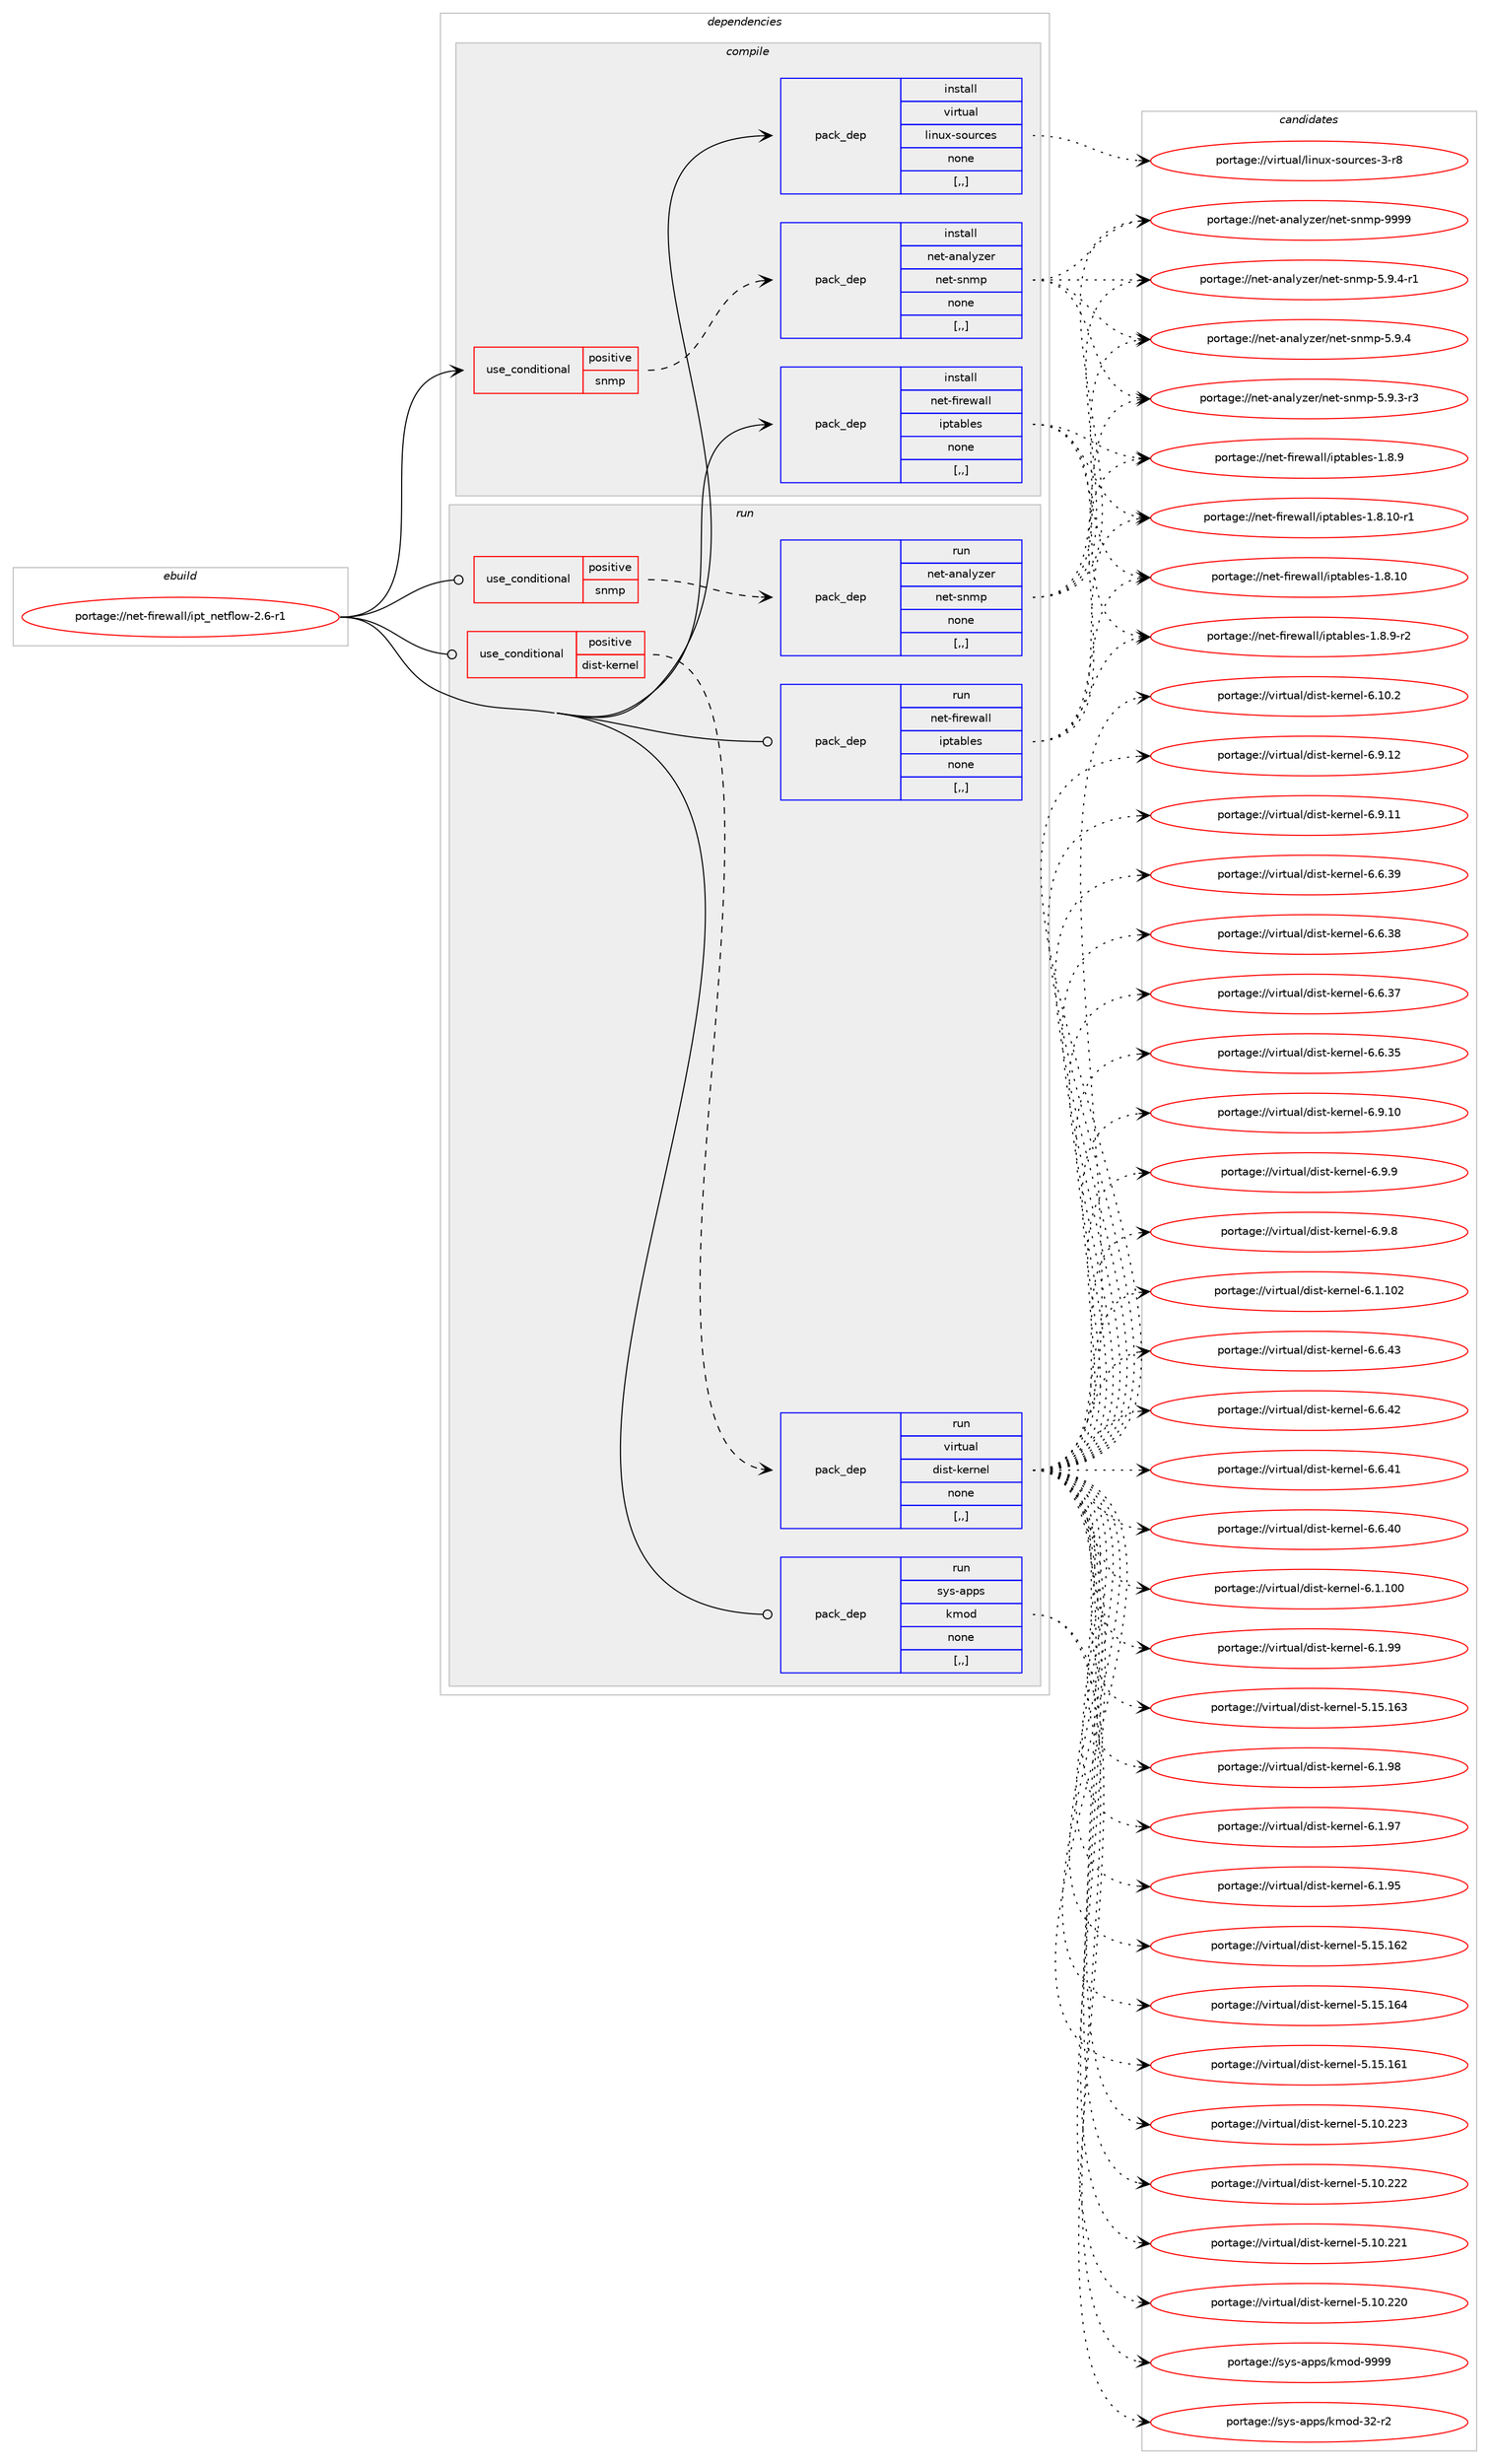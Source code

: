 digraph prolog {

# *************
# Graph options
# *************

newrank=true;
concentrate=true;
compound=true;
graph [rankdir=LR,fontname=Helvetica,fontsize=10,ranksep=1.5];#, ranksep=2.5, nodesep=0.2];
edge  [arrowhead=vee];
node  [fontname=Helvetica,fontsize=10];

# **********
# The ebuild
# **********

subgraph cluster_leftcol {
color=gray;
label=<<i>ebuild</i>>;
id [label="portage://net-firewall/ipt_netflow-2.6-r1", color=red, width=4, href="../net-firewall/ipt_netflow-2.6-r1.svg"];
}

# ****************
# The dependencies
# ****************

subgraph cluster_midcol {
color=gray;
label=<<i>dependencies</i>>;
subgraph cluster_compile {
fillcolor="#eeeeee";
style=filled;
label=<<i>compile</i>>;
subgraph cond89993 {
dependency346770 [label=<<TABLE BORDER="0" CELLBORDER="1" CELLSPACING="0" CELLPADDING="4"><TR><TD ROWSPAN="3" CELLPADDING="10">use_conditional</TD></TR><TR><TD>positive</TD></TR><TR><TD>snmp</TD></TR></TABLE>>, shape=none, color=red];
subgraph pack254184 {
dependency346771 [label=<<TABLE BORDER="0" CELLBORDER="1" CELLSPACING="0" CELLPADDING="4" WIDTH="220"><TR><TD ROWSPAN="6" CELLPADDING="30">pack_dep</TD></TR><TR><TD WIDTH="110">install</TD></TR><TR><TD>net-analyzer</TD></TR><TR><TD>net-snmp</TD></TR><TR><TD>none</TD></TR><TR><TD>[,,]</TD></TR></TABLE>>, shape=none, color=blue];
}
dependency346770:e -> dependency346771:w [weight=20,style="dashed",arrowhead="vee"];
}
id:e -> dependency346770:w [weight=20,style="solid",arrowhead="vee"];
subgraph pack254185 {
dependency346772 [label=<<TABLE BORDER="0" CELLBORDER="1" CELLSPACING="0" CELLPADDING="4" WIDTH="220"><TR><TD ROWSPAN="6" CELLPADDING="30">pack_dep</TD></TR><TR><TD WIDTH="110">install</TD></TR><TR><TD>net-firewall</TD></TR><TR><TD>iptables</TD></TR><TR><TD>none</TD></TR><TR><TD>[,,]</TD></TR></TABLE>>, shape=none, color=blue];
}
id:e -> dependency346772:w [weight=20,style="solid",arrowhead="vee"];
subgraph pack254186 {
dependency346773 [label=<<TABLE BORDER="0" CELLBORDER="1" CELLSPACING="0" CELLPADDING="4" WIDTH="220"><TR><TD ROWSPAN="6" CELLPADDING="30">pack_dep</TD></TR><TR><TD WIDTH="110">install</TD></TR><TR><TD>virtual</TD></TR><TR><TD>linux-sources</TD></TR><TR><TD>none</TD></TR><TR><TD>[,,]</TD></TR></TABLE>>, shape=none, color=blue];
}
id:e -> dependency346773:w [weight=20,style="solid",arrowhead="vee"];
}
subgraph cluster_compileandrun {
fillcolor="#eeeeee";
style=filled;
label=<<i>compile and run</i>>;
}
subgraph cluster_run {
fillcolor="#eeeeee";
style=filled;
label=<<i>run</i>>;
subgraph cond89994 {
dependency346774 [label=<<TABLE BORDER="0" CELLBORDER="1" CELLSPACING="0" CELLPADDING="4"><TR><TD ROWSPAN="3" CELLPADDING="10">use_conditional</TD></TR><TR><TD>positive</TD></TR><TR><TD>dist-kernel</TD></TR></TABLE>>, shape=none, color=red];
subgraph pack254187 {
dependency346775 [label=<<TABLE BORDER="0" CELLBORDER="1" CELLSPACING="0" CELLPADDING="4" WIDTH="220"><TR><TD ROWSPAN="6" CELLPADDING="30">pack_dep</TD></TR><TR><TD WIDTH="110">run</TD></TR><TR><TD>virtual</TD></TR><TR><TD>dist-kernel</TD></TR><TR><TD>none</TD></TR><TR><TD>[,,]</TD></TR></TABLE>>, shape=none, color=blue];
}
dependency346774:e -> dependency346775:w [weight=20,style="dashed",arrowhead="vee"];
}
id:e -> dependency346774:w [weight=20,style="solid",arrowhead="odot"];
subgraph cond89995 {
dependency346776 [label=<<TABLE BORDER="0" CELLBORDER="1" CELLSPACING="0" CELLPADDING="4"><TR><TD ROWSPAN="3" CELLPADDING="10">use_conditional</TD></TR><TR><TD>positive</TD></TR><TR><TD>snmp</TD></TR></TABLE>>, shape=none, color=red];
subgraph pack254188 {
dependency346777 [label=<<TABLE BORDER="0" CELLBORDER="1" CELLSPACING="0" CELLPADDING="4" WIDTH="220"><TR><TD ROWSPAN="6" CELLPADDING="30">pack_dep</TD></TR><TR><TD WIDTH="110">run</TD></TR><TR><TD>net-analyzer</TD></TR><TR><TD>net-snmp</TD></TR><TR><TD>none</TD></TR><TR><TD>[,,]</TD></TR></TABLE>>, shape=none, color=blue];
}
dependency346776:e -> dependency346777:w [weight=20,style="dashed",arrowhead="vee"];
}
id:e -> dependency346776:w [weight=20,style="solid",arrowhead="odot"];
subgraph pack254189 {
dependency346778 [label=<<TABLE BORDER="0" CELLBORDER="1" CELLSPACING="0" CELLPADDING="4" WIDTH="220"><TR><TD ROWSPAN="6" CELLPADDING="30">pack_dep</TD></TR><TR><TD WIDTH="110">run</TD></TR><TR><TD>net-firewall</TD></TR><TR><TD>iptables</TD></TR><TR><TD>none</TD></TR><TR><TD>[,,]</TD></TR></TABLE>>, shape=none, color=blue];
}
id:e -> dependency346778:w [weight=20,style="solid",arrowhead="odot"];
subgraph pack254190 {
dependency346779 [label=<<TABLE BORDER="0" CELLBORDER="1" CELLSPACING="0" CELLPADDING="4" WIDTH="220"><TR><TD ROWSPAN="6" CELLPADDING="30">pack_dep</TD></TR><TR><TD WIDTH="110">run</TD></TR><TR><TD>sys-apps</TD></TR><TR><TD>kmod</TD></TR><TR><TD>none</TD></TR><TR><TD>[,,]</TD></TR></TABLE>>, shape=none, color=blue];
}
id:e -> dependency346779:w [weight=20,style="solid",arrowhead="odot"];
}
}

# **************
# The candidates
# **************

subgraph cluster_choices {
rank=same;
color=gray;
label=<<i>candidates</i>>;

subgraph choice254184 {
color=black;
nodesep=1;
choice11010111645971109710812112210111447110101116451151101091124557575757 [label="portage://net-analyzer/net-snmp-9999", color=red, width=4,href="../net-analyzer/net-snmp-9999.svg"];
choice11010111645971109710812112210111447110101116451151101091124553465746524511449 [label="portage://net-analyzer/net-snmp-5.9.4-r1", color=red, width=4,href="../net-analyzer/net-snmp-5.9.4-r1.svg"];
choice1101011164597110971081211221011144711010111645115110109112455346574652 [label="portage://net-analyzer/net-snmp-5.9.4", color=red, width=4,href="../net-analyzer/net-snmp-5.9.4.svg"];
choice11010111645971109710812112210111447110101116451151101091124553465746514511451 [label="portage://net-analyzer/net-snmp-5.9.3-r3", color=red, width=4,href="../net-analyzer/net-snmp-5.9.3-r3.svg"];
dependency346771:e -> choice11010111645971109710812112210111447110101116451151101091124557575757:w [style=dotted,weight="100"];
dependency346771:e -> choice11010111645971109710812112210111447110101116451151101091124553465746524511449:w [style=dotted,weight="100"];
dependency346771:e -> choice1101011164597110971081211221011144711010111645115110109112455346574652:w [style=dotted,weight="100"];
dependency346771:e -> choice11010111645971109710812112210111447110101116451151101091124553465746514511451:w [style=dotted,weight="100"];
}
subgraph choice254185 {
color=black;
nodesep=1;
choice1101011164510210511410111997108108471051121169798108101115454946564649484511449 [label="portage://net-firewall/iptables-1.8.10-r1", color=red, width=4,href="../net-firewall/iptables-1.8.10-r1.svg"];
choice110101116451021051141011199710810847105112116979810810111545494656464948 [label="portage://net-firewall/iptables-1.8.10", color=red, width=4,href="../net-firewall/iptables-1.8.10.svg"];
choice11010111645102105114101119971081084710511211697981081011154549465646574511450 [label="portage://net-firewall/iptables-1.8.9-r2", color=red, width=4,href="../net-firewall/iptables-1.8.9-r2.svg"];
choice1101011164510210511410111997108108471051121169798108101115454946564657 [label="portage://net-firewall/iptables-1.8.9", color=red, width=4,href="../net-firewall/iptables-1.8.9.svg"];
dependency346772:e -> choice1101011164510210511410111997108108471051121169798108101115454946564649484511449:w [style=dotted,weight="100"];
dependency346772:e -> choice110101116451021051141011199710810847105112116979810810111545494656464948:w [style=dotted,weight="100"];
dependency346772:e -> choice11010111645102105114101119971081084710511211697981081011154549465646574511450:w [style=dotted,weight="100"];
dependency346772:e -> choice1101011164510210511410111997108108471051121169798108101115454946564657:w [style=dotted,weight="100"];
}
subgraph choice254186 {
color=black;
nodesep=1;
choice1181051141161179710847108105110117120451151111171149910111545514511456 [label="portage://virtual/linux-sources-3-r8", color=red, width=4,href="../virtual/linux-sources-3-r8.svg"];
dependency346773:e -> choice1181051141161179710847108105110117120451151111171149910111545514511456:w [style=dotted,weight="100"];
}
subgraph choice254187 {
color=black;
nodesep=1;
choice11810511411611797108471001051151164510710111411010110845544649484650 [label="portage://virtual/dist-kernel-6.10.2", color=red, width=4,href="../virtual/dist-kernel-6.10.2.svg"];
choice11810511411611797108471001051151164510710111411010110845544657464950 [label="portage://virtual/dist-kernel-6.9.12", color=red, width=4,href="../virtual/dist-kernel-6.9.12.svg"];
choice11810511411611797108471001051151164510710111411010110845544657464949 [label="portage://virtual/dist-kernel-6.9.11", color=red, width=4,href="../virtual/dist-kernel-6.9.11.svg"];
choice11810511411611797108471001051151164510710111411010110845544657464948 [label="portage://virtual/dist-kernel-6.9.10", color=red, width=4,href="../virtual/dist-kernel-6.9.10.svg"];
choice118105114116117971084710010511511645107101114110101108455446574657 [label="portage://virtual/dist-kernel-6.9.9", color=red, width=4,href="../virtual/dist-kernel-6.9.9.svg"];
choice118105114116117971084710010511511645107101114110101108455446574656 [label="portage://virtual/dist-kernel-6.9.8", color=red, width=4,href="../virtual/dist-kernel-6.9.8.svg"];
choice11810511411611797108471001051151164510710111411010110845544654465251 [label="portage://virtual/dist-kernel-6.6.43", color=red, width=4,href="../virtual/dist-kernel-6.6.43.svg"];
choice11810511411611797108471001051151164510710111411010110845544654465250 [label="portage://virtual/dist-kernel-6.6.42", color=red, width=4,href="../virtual/dist-kernel-6.6.42.svg"];
choice11810511411611797108471001051151164510710111411010110845544654465249 [label="portage://virtual/dist-kernel-6.6.41", color=red, width=4,href="../virtual/dist-kernel-6.6.41.svg"];
choice11810511411611797108471001051151164510710111411010110845544654465248 [label="portage://virtual/dist-kernel-6.6.40", color=red, width=4,href="../virtual/dist-kernel-6.6.40.svg"];
choice11810511411611797108471001051151164510710111411010110845544654465157 [label="portage://virtual/dist-kernel-6.6.39", color=red, width=4,href="../virtual/dist-kernel-6.6.39.svg"];
choice11810511411611797108471001051151164510710111411010110845544654465156 [label="portage://virtual/dist-kernel-6.6.38", color=red, width=4,href="../virtual/dist-kernel-6.6.38.svg"];
choice11810511411611797108471001051151164510710111411010110845544654465155 [label="portage://virtual/dist-kernel-6.6.37", color=red, width=4,href="../virtual/dist-kernel-6.6.37.svg"];
choice11810511411611797108471001051151164510710111411010110845544654465153 [label="portage://virtual/dist-kernel-6.6.35", color=red, width=4,href="../virtual/dist-kernel-6.6.35.svg"];
choice1181051141161179710847100105115116451071011141101011084554464946494850 [label="portage://virtual/dist-kernel-6.1.102", color=red, width=4,href="../virtual/dist-kernel-6.1.102.svg"];
choice1181051141161179710847100105115116451071011141101011084554464946494848 [label="portage://virtual/dist-kernel-6.1.100", color=red, width=4,href="../virtual/dist-kernel-6.1.100.svg"];
choice11810511411611797108471001051151164510710111411010110845544649465757 [label="portage://virtual/dist-kernel-6.1.99", color=red, width=4,href="../virtual/dist-kernel-6.1.99.svg"];
choice11810511411611797108471001051151164510710111411010110845544649465756 [label="portage://virtual/dist-kernel-6.1.98", color=red, width=4,href="../virtual/dist-kernel-6.1.98.svg"];
choice11810511411611797108471001051151164510710111411010110845544649465755 [label="portage://virtual/dist-kernel-6.1.97", color=red, width=4,href="../virtual/dist-kernel-6.1.97.svg"];
choice11810511411611797108471001051151164510710111411010110845544649465753 [label="portage://virtual/dist-kernel-6.1.95", color=red, width=4,href="../virtual/dist-kernel-6.1.95.svg"];
choice118105114116117971084710010511511645107101114110101108455346495346495452 [label="portage://virtual/dist-kernel-5.15.164", color=red, width=4,href="../virtual/dist-kernel-5.15.164.svg"];
choice118105114116117971084710010511511645107101114110101108455346495346495451 [label="portage://virtual/dist-kernel-5.15.163", color=red, width=4,href="../virtual/dist-kernel-5.15.163.svg"];
choice118105114116117971084710010511511645107101114110101108455346495346495450 [label="portage://virtual/dist-kernel-5.15.162", color=red, width=4,href="../virtual/dist-kernel-5.15.162.svg"];
choice118105114116117971084710010511511645107101114110101108455346495346495449 [label="portage://virtual/dist-kernel-5.15.161", color=red, width=4,href="../virtual/dist-kernel-5.15.161.svg"];
choice118105114116117971084710010511511645107101114110101108455346494846505051 [label="portage://virtual/dist-kernel-5.10.223", color=red, width=4,href="../virtual/dist-kernel-5.10.223.svg"];
choice118105114116117971084710010511511645107101114110101108455346494846505050 [label="portage://virtual/dist-kernel-5.10.222", color=red, width=4,href="../virtual/dist-kernel-5.10.222.svg"];
choice118105114116117971084710010511511645107101114110101108455346494846505049 [label="portage://virtual/dist-kernel-5.10.221", color=red, width=4,href="../virtual/dist-kernel-5.10.221.svg"];
choice118105114116117971084710010511511645107101114110101108455346494846505048 [label="portage://virtual/dist-kernel-5.10.220", color=red, width=4,href="../virtual/dist-kernel-5.10.220.svg"];
dependency346775:e -> choice11810511411611797108471001051151164510710111411010110845544649484650:w [style=dotted,weight="100"];
dependency346775:e -> choice11810511411611797108471001051151164510710111411010110845544657464950:w [style=dotted,weight="100"];
dependency346775:e -> choice11810511411611797108471001051151164510710111411010110845544657464949:w [style=dotted,weight="100"];
dependency346775:e -> choice11810511411611797108471001051151164510710111411010110845544657464948:w [style=dotted,weight="100"];
dependency346775:e -> choice118105114116117971084710010511511645107101114110101108455446574657:w [style=dotted,weight="100"];
dependency346775:e -> choice118105114116117971084710010511511645107101114110101108455446574656:w [style=dotted,weight="100"];
dependency346775:e -> choice11810511411611797108471001051151164510710111411010110845544654465251:w [style=dotted,weight="100"];
dependency346775:e -> choice11810511411611797108471001051151164510710111411010110845544654465250:w [style=dotted,weight="100"];
dependency346775:e -> choice11810511411611797108471001051151164510710111411010110845544654465249:w [style=dotted,weight="100"];
dependency346775:e -> choice11810511411611797108471001051151164510710111411010110845544654465248:w [style=dotted,weight="100"];
dependency346775:e -> choice11810511411611797108471001051151164510710111411010110845544654465157:w [style=dotted,weight="100"];
dependency346775:e -> choice11810511411611797108471001051151164510710111411010110845544654465156:w [style=dotted,weight="100"];
dependency346775:e -> choice11810511411611797108471001051151164510710111411010110845544654465155:w [style=dotted,weight="100"];
dependency346775:e -> choice11810511411611797108471001051151164510710111411010110845544654465153:w [style=dotted,weight="100"];
dependency346775:e -> choice1181051141161179710847100105115116451071011141101011084554464946494850:w [style=dotted,weight="100"];
dependency346775:e -> choice1181051141161179710847100105115116451071011141101011084554464946494848:w [style=dotted,weight="100"];
dependency346775:e -> choice11810511411611797108471001051151164510710111411010110845544649465757:w [style=dotted,weight="100"];
dependency346775:e -> choice11810511411611797108471001051151164510710111411010110845544649465756:w [style=dotted,weight="100"];
dependency346775:e -> choice11810511411611797108471001051151164510710111411010110845544649465755:w [style=dotted,weight="100"];
dependency346775:e -> choice11810511411611797108471001051151164510710111411010110845544649465753:w [style=dotted,weight="100"];
dependency346775:e -> choice118105114116117971084710010511511645107101114110101108455346495346495452:w [style=dotted,weight="100"];
dependency346775:e -> choice118105114116117971084710010511511645107101114110101108455346495346495451:w [style=dotted,weight="100"];
dependency346775:e -> choice118105114116117971084710010511511645107101114110101108455346495346495450:w [style=dotted,weight="100"];
dependency346775:e -> choice118105114116117971084710010511511645107101114110101108455346495346495449:w [style=dotted,weight="100"];
dependency346775:e -> choice118105114116117971084710010511511645107101114110101108455346494846505051:w [style=dotted,weight="100"];
dependency346775:e -> choice118105114116117971084710010511511645107101114110101108455346494846505050:w [style=dotted,weight="100"];
dependency346775:e -> choice118105114116117971084710010511511645107101114110101108455346494846505049:w [style=dotted,weight="100"];
dependency346775:e -> choice118105114116117971084710010511511645107101114110101108455346494846505048:w [style=dotted,weight="100"];
}
subgraph choice254188 {
color=black;
nodesep=1;
choice11010111645971109710812112210111447110101116451151101091124557575757 [label="portage://net-analyzer/net-snmp-9999", color=red, width=4,href="../net-analyzer/net-snmp-9999.svg"];
choice11010111645971109710812112210111447110101116451151101091124553465746524511449 [label="portage://net-analyzer/net-snmp-5.9.4-r1", color=red, width=4,href="../net-analyzer/net-snmp-5.9.4-r1.svg"];
choice1101011164597110971081211221011144711010111645115110109112455346574652 [label="portage://net-analyzer/net-snmp-5.9.4", color=red, width=4,href="../net-analyzer/net-snmp-5.9.4.svg"];
choice11010111645971109710812112210111447110101116451151101091124553465746514511451 [label="portage://net-analyzer/net-snmp-5.9.3-r3", color=red, width=4,href="../net-analyzer/net-snmp-5.9.3-r3.svg"];
dependency346777:e -> choice11010111645971109710812112210111447110101116451151101091124557575757:w [style=dotted,weight="100"];
dependency346777:e -> choice11010111645971109710812112210111447110101116451151101091124553465746524511449:w [style=dotted,weight="100"];
dependency346777:e -> choice1101011164597110971081211221011144711010111645115110109112455346574652:w [style=dotted,weight="100"];
dependency346777:e -> choice11010111645971109710812112210111447110101116451151101091124553465746514511451:w [style=dotted,weight="100"];
}
subgraph choice254189 {
color=black;
nodesep=1;
choice1101011164510210511410111997108108471051121169798108101115454946564649484511449 [label="portage://net-firewall/iptables-1.8.10-r1", color=red, width=4,href="../net-firewall/iptables-1.8.10-r1.svg"];
choice110101116451021051141011199710810847105112116979810810111545494656464948 [label="portage://net-firewall/iptables-1.8.10", color=red, width=4,href="../net-firewall/iptables-1.8.10.svg"];
choice11010111645102105114101119971081084710511211697981081011154549465646574511450 [label="portage://net-firewall/iptables-1.8.9-r2", color=red, width=4,href="../net-firewall/iptables-1.8.9-r2.svg"];
choice1101011164510210511410111997108108471051121169798108101115454946564657 [label="portage://net-firewall/iptables-1.8.9", color=red, width=4,href="../net-firewall/iptables-1.8.9.svg"];
dependency346778:e -> choice1101011164510210511410111997108108471051121169798108101115454946564649484511449:w [style=dotted,weight="100"];
dependency346778:e -> choice110101116451021051141011199710810847105112116979810810111545494656464948:w [style=dotted,weight="100"];
dependency346778:e -> choice11010111645102105114101119971081084710511211697981081011154549465646574511450:w [style=dotted,weight="100"];
dependency346778:e -> choice1101011164510210511410111997108108471051121169798108101115454946564657:w [style=dotted,weight="100"];
}
subgraph choice254190 {
color=black;
nodesep=1;
choice1151211154597112112115471071091111004557575757 [label="portage://sys-apps/kmod-9999", color=red, width=4,href="../sys-apps/kmod-9999.svg"];
choice1151211154597112112115471071091111004551504511450 [label="portage://sys-apps/kmod-32-r2", color=red, width=4,href="../sys-apps/kmod-32-r2.svg"];
dependency346779:e -> choice1151211154597112112115471071091111004557575757:w [style=dotted,weight="100"];
dependency346779:e -> choice1151211154597112112115471071091111004551504511450:w [style=dotted,weight="100"];
}
}

}
